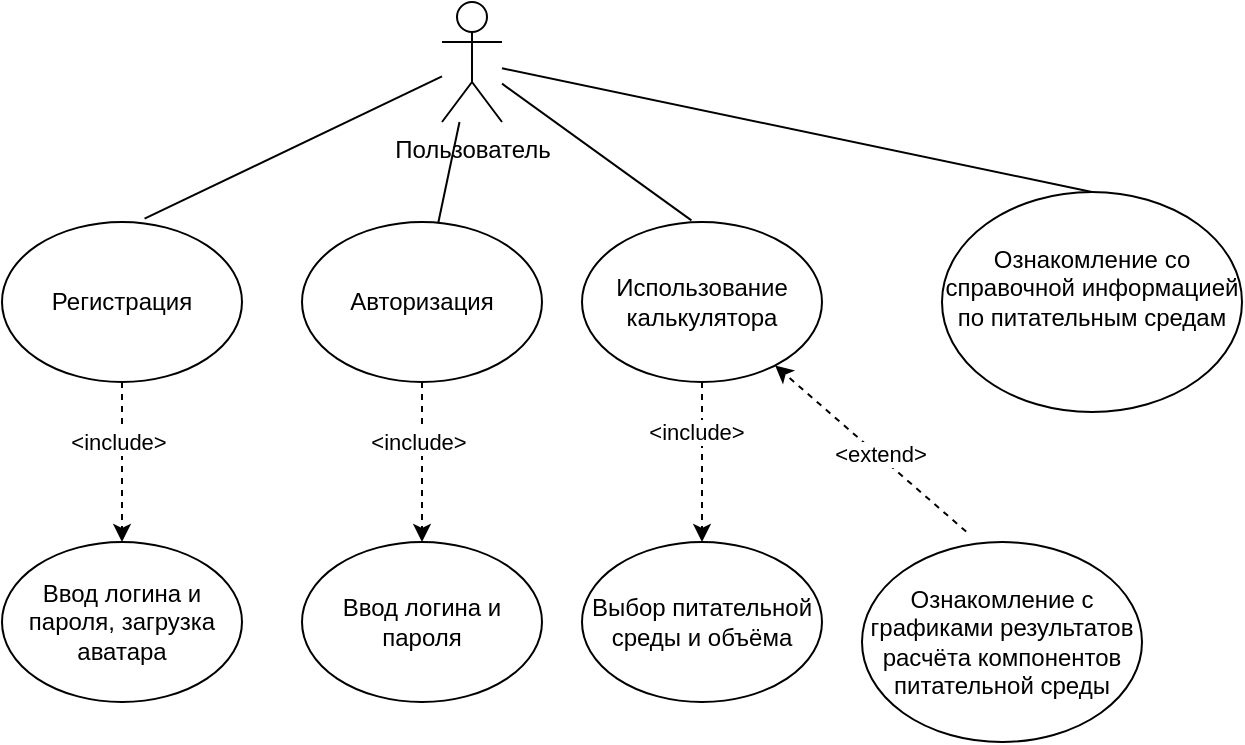 <mxfile version="22.1.11" type="github">
  <diagram name="Page-1" id="4w5t4u5b5JN-xkhLOmFL">
    <mxGraphModel dx="1640" dy="738" grid="1" gridSize="10" guides="1" tooltips="1" connect="1" arrows="1" fold="1" page="1" pageScale="1" pageWidth="850" pageHeight="1100" math="0" shadow="0">
      <root>
        <mxCell id="0" />
        <mxCell id="1" parent="0" />
        <mxCell id="CQXgIxBLbR4aW3MP4KkY-19" value="Пользователь" style="shape=umlActor;verticalLabelPosition=bottom;verticalAlign=top;html=1;outlineConnect=0;" vertex="1" parent="1">
          <mxGeometry x="340" y="50" width="30" height="60" as="geometry" />
        </mxCell>
        <mxCell id="CQXgIxBLbR4aW3MP4KkY-20" value="Регистрация" style="ellipse;whiteSpace=wrap;html=1;" vertex="1" parent="1">
          <mxGeometry x="120" y="160" width="120" height="80" as="geometry" />
        </mxCell>
        <mxCell id="CQXgIxBLbR4aW3MP4KkY-21" value="Авторизация" style="ellipse;whiteSpace=wrap;html=1;" vertex="1" parent="1">
          <mxGeometry x="270" y="160" width="120" height="80" as="geometry" />
        </mxCell>
        <mxCell id="CQXgIxBLbR4aW3MP4KkY-22" value="Использование калькулятора" style="ellipse;whiteSpace=wrap;html=1;" vertex="1" parent="1">
          <mxGeometry x="410" y="160" width="120" height="80" as="geometry" />
        </mxCell>
        <mxCell id="CQXgIxBLbR4aW3MP4KkY-23" value="" style="endArrow=none;html=1;rounded=0;exitX=0.594;exitY=-0.021;exitDx=0;exitDy=0;exitPerimeter=0;" edge="1" parent="1" source="CQXgIxBLbR4aW3MP4KkY-20" target="CQXgIxBLbR4aW3MP4KkY-19">
          <mxGeometry width="50" height="50" relative="1" as="geometry">
            <mxPoint x="80" y="330" as="sourcePoint" />
            <mxPoint x="130" y="280" as="targetPoint" />
          </mxGeometry>
        </mxCell>
        <mxCell id="CQXgIxBLbR4aW3MP4KkY-24" value="" style="endArrow=none;html=1;rounded=0;" edge="1" parent="1" source="CQXgIxBLbR4aW3MP4KkY-21" target="CQXgIxBLbR4aW3MP4KkY-19">
          <mxGeometry width="50" height="50" relative="1" as="geometry">
            <mxPoint x="80" y="330" as="sourcePoint" />
            <mxPoint x="130" y="280" as="targetPoint" />
          </mxGeometry>
        </mxCell>
        <mxCell id="CQXgIxBLbR4aW3MP4KkY-25" value="" style="endArrow=none;html=1;rounded=0;exitX=0.456;exitY=-0.01;exitDx=0;exitDy=0;exitPerimeter=0;" edge="1" parent="1" source="CQXgIxBLbR4aW3MP4KkY-22" target="CQXgIxBLbR4aW3MP4KkY-19">
          <mxGeometry width="50" height="50" relative="1" as="geometry">
            <mxPoint x="80" y="330" as="sourcePoint" />
            <mxPoint x="130" y="280" as="targetPoint" />
          </mxGeometry>
        </mxCell>
        <mxCell id="CQXgIxBLbR4aW3MP4KkY-26" value="Ввод логина и пароля, загрузка аватара" style="ellipse;whiteSpace=wrap;html=1;" vertex="1" parent="1">
          <mxGeometry x="120" y="320" width="120" height="80" as="geometry" />
        </mxCell>
        <mxCell id="CQXgIxBLbR4aW3MP4KkY-27" value="" style="endArrow=classic;html=1;rounded=0;exitX=0.5;exitY=1;exitDx=0;exitDy=0;entryX=0.5;entryY=0;entryDx=0;entryDy=0;dashed=1;" edge="1" parent="1" source="CQXgIxBLbR4aW3MP4KkY-20" target="CQXgIxBLbR4aW3MP4KkY-26">
          <mxGeometry width="50" height="50" relative="1" as="geometry">
            <mxPoint x="260" y="330" as="sourcePoint" />
            <mxPoint x="310" y="280" as="targetPoint" />
          </mxGeometry>
        </mxCell>
        <mxCell id="CQXgIxBLbR4aW3MP4KkY-28" value="&amp;lt;include&amp;gt;" style="edgeLabel;html=1;align=center;verticalAlign=middle;resizable=0;points=[];" vertex="1" connectable="0" parent="CQXgIxBLbR4aW3MP4KkY-27">
          <mxGeometry x="-0.25" y="-2" relative="1" as="geometry">
            <mxPoint as="offset" />
          </mxGeometry>
        </mxCell>
        <mxCell id="CQXgIxBLbR4aW3MP4KkY-29" value="Ввод логина и пароля" style="ellipse;whiteSpace=wrap;html=1;" vertex="1" parent="1">
          <mxGeometry x="270" y="320" width="120" height="80" as="geometry" />
        </mxCell>
        <mxCell id="CQXgIxBLbR4aW3MP4KkY-30" value="" style="endArrow=classic;html=1;rounded=0;exitX=0.5;exitY=1;exitDx=0;exitDy=0;dashed=1;" edge="1" parent="1" source="CQXgIxBLbR4aW3MP4KkY-21" target="CQXgIxBLbR4aW3MP4KkY-29">
          <mxGeometry width="50" height="50" relative="1" as="geometry">
            <mxPoint x="329.58" y="240" as="sourcePoint" />
            <mxPoint x="329.58" y="320" as="targetPoint" />
          </mxGeometry>
        </mxCell>
        <mxCell id="CQXgIxBLbR4aW3MP4KkY-31" value="&amp;lt;include&amp;gt;" style="edgeLabel;html=1;align=center;verticalAlign=middle;resizable=0;points=[];" vertex="1" connectable="0" parent="CQXgIxBLbR4aW3MP4KkY-30">
          <mxGeometry x="-0.25" y="-2" relative="1" as="geometry">
            <mxPoint as="offset" />
          </mxGeometry>
        </mxCell>
        <mxCell id="CQXgIxBLbR4aW3MP4KkY-32" value="&lt;div&gt;Выбор питательной среды и объёма&lt;/div&gt;" style="ellipse;whiteSpace=wrap;html=1;" vertex="1" parent="1">
          <mxGeometry x="410" y="320" width="120" height="80" as="geometry" />
        </mxCell>
        <mxCell id="CQXgIxBLbR4aW3MP4KkY-33" value="" style="endArrow=classic;html=1;rounded=0;exitX=0.5;exitY=1;exitDx=0;exitDy=0;dashed=1;" edge="1" parent="1" source="CQXgIxBLbR4aW3MP4KkY-22" target="CQXgIxBLbR4aW3MP4KkY-32">
          <mxGeometry width="50" height="50" relative="1" as="geometry">
            <mxPoint x="340" y="310" as="sourcePoint" />
            <mxPoint x="390" y="260" as="targetPoint" />
          </mxGeometry>
        </mxCell>
        <mxCell id="CQXgIxBLbR4aW3MP4KkY-34" value="&amp;lt;include&amp;gt;" style="edgeLabel;html=1;align=center;verticalAlign=middle;resizable=0;points=[];" vertex="1" connectable="0" parent="CQXgIxBLbR4aW3MP4KkY-33">
          <mxGeometry x="-0.375" y="-3" relative="1" as="geometry">
            <mxPoint as="offset" />
          </mxGeometry>
        </mxCell>
        <mxCell id="CQXgIxBLbR4aW3MP4KkY-35" value="&lt;div&gt;Ознакомление со справочной информацией по питательным средам&lt;/div&gt;&lt;div&gt;&lt;br&gt;&lt;/div&gt;" style="ellipse;whiteSpace=wrap;html=1;" vertex="1" parent="1">
          <mxGeometry x="590" y="145" width="150" height="110" as="geometry" />
        </mxCell>
        <mxCell id="CQXgIxBLbR4aW3MP4KkY-36" value="" style="endArrow=none;html=1;rounded=0;entryX=0.5;entryY=0;entryDx=0;entryDy=0;" edge="1" parent="1" source="CQXgIxBLbR4aW3MP4KkY-19" target="CQXgIxBLbR4aW3MP4KkY-35">
          <mxGeometry width="50" height="50" relative="1" as="geometry">
            <mxPoint x="440" y="310" as="sourcePoint" />
            <mxPoint x="490" y="260" as="targetPoint" />
          </mxGeometry>
        </mxCell>
        <mxCell id="CQXgIxBLbR4aW3MP4KkY-37" value="&lt;div&gt;Ознакомление с графиками результатов расчёта компонентов питательной среды&lt;/div&gt;" style="ellipse;whiteSpace=wrap;html=1;" vertex="1" parent="1">
          <mxGeometry x="550" y="320" width="140" height="100" as="geometry" />
        </mxCell>
        <mxCell id="CQXgIxBLbR4aW3MP4KkY-38" value="" style="endArrow=classic;html=1;rounded=0;exitX=0.372;exitY=-0.052;exitDx=0;exitDy=0;exitPerimeter=0;dashed=1;" edge="1" parent="1" source="CQXgIxBLbR4aW3MP4KkY-37" target="CQXgIxBLbR4aW3MP4KkY-22">
          <mxGeometry width="50" height="50" relative="1" as="geometry">
            <mxPoint x="440" y="310" as="sourcePoint" />
            <mxPoint x="490" y="260" as="targetPoint" />
          </mxGeometry>
        </mxCell>
        <mxCell id="CQXgIxBLbR4aW3MP4KkY-39" value="&lt;div&gt;&amp;lt;extend&amp;gt;&lt;/div&gt;" style="edgeLabel;html=1;align=center;verticalAlign=middle;resizable=0;points=[];" vertex="1" connectable="0" parent="CQXgIxBLbR4aW3MP4KkY-38">
          <mxGeometry x="-0.067" y="-2" relative="1" as="geometry">
            <mxPoint y="1" as="offset" />
          </mxGeometry>
        </mxCell>
      </root>
    </mxGraphModel>
  </diagram>
</mxfile>
